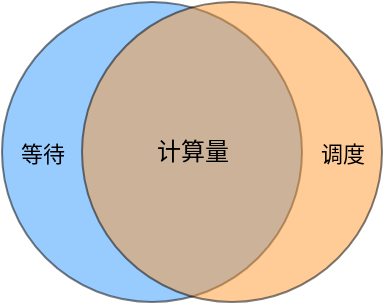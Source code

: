 <mxfile version="16.0.0" type="github">
  <diagram id="LsGrZ8x3e2jtfZvhRqZw" name="Page-1">
    <mxGraphModel dx="459" dy="305" grid="1" gridSize="10" guides="1" tooltips="1" connect="1" arrows="1" fold="1" page="1" pageScale="1" pageWidth="827" pageHeight="1169" math="0" shadow="0">
      <root>
        <mxCell id="0" />
        <mxCell id="1" parent="0" />
        <mxCell id="NAV_AkpfNiqwy-9ARSLc-5" value="" style="ellipse;whiteSpace=wrap;html=1;aspect=fixed;fillColor=#3399FF;opacity=50;" vertex="1" parent="1">
          <mxGeometry x="90" y="175" width="150" height="150" as="geometry" />
        </mxCell>
        <mxCell id="NAV_AkpfNiqwy-9ARSLc-6" value="" style="ellipse;whiteSpace=wrap;html=1;aspect=fixed;fillColor=#FF9933;opacity=50;gradientColor=none;" vertex="1" parent="1">
          <mxGeometry x="130" y="175" width="150" height="150" as="geometry" />
        </mxCell>
        <mxCell id="NAV_AkpfNiqwy-9ARSLc-3" value="计算量" style="text;html=1;resizable=0;autosize=1;align=center;verticalAlign=middle;points=[];fillColor=none;strokeColor=none;rounded=0;" vertex="1" parent="1">
          <mxGeometry x="160" y="240" width="50" height="20" as="geometry" />
        </mxCell>
        <mxCell id="NAV_AkpfNiqwy-9ARSLc-4" value="&lt;font style=&quot;font-size: 11px&quot;&gt;等待&lt;/font&gt;" style="text;html=1;resizable=0;autosize=1;align=center;verticalAlign=middle;points=[];fillColor=none;strokeColor=none;rounded=0;fontSize=13;" vertex="1" parent="1">
          <mxGeometry x="90" y="240" width="40" height="20" as="geometry" />
        </mxCell>
        <mxCell id="NAV_AkpfNiqwy-9ARSLc-7" value="&lt;font style=&quot;font-size: 11px&quot;&gt;调度&lt;/font&gt;" style="text;html=1;resizable=0;autosize=1;align=center;verticalAlign=middle;points=[];fillColor=none;strokeColor=none;rounded=0;fontSize=13;" vertex="1" parent="1">
          <mxGeometry x="240" y="240" width="40" height="20" as="geometry" />
        </mxCell>
      </root>
    </mxGraphModel>
  </diagram>
</mxfile>
